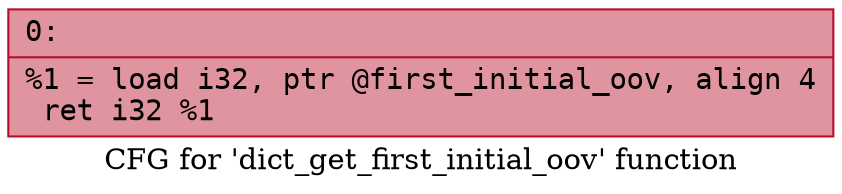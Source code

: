 digraph "CFG for 'dict_get_first_initial_oov' function" {
	label="CFG for 'dict_get_first_initial_oov' function";

	Node0x6000024500a0 [shape=record,color="#b70d28ff", style=filled, fillcolor="#b70d2870" fontname="Courier",label="{0:\l|  %1 = load i32, ptr @first_initial_oov, align 4\l  ret i32 %1\l}"];
}
